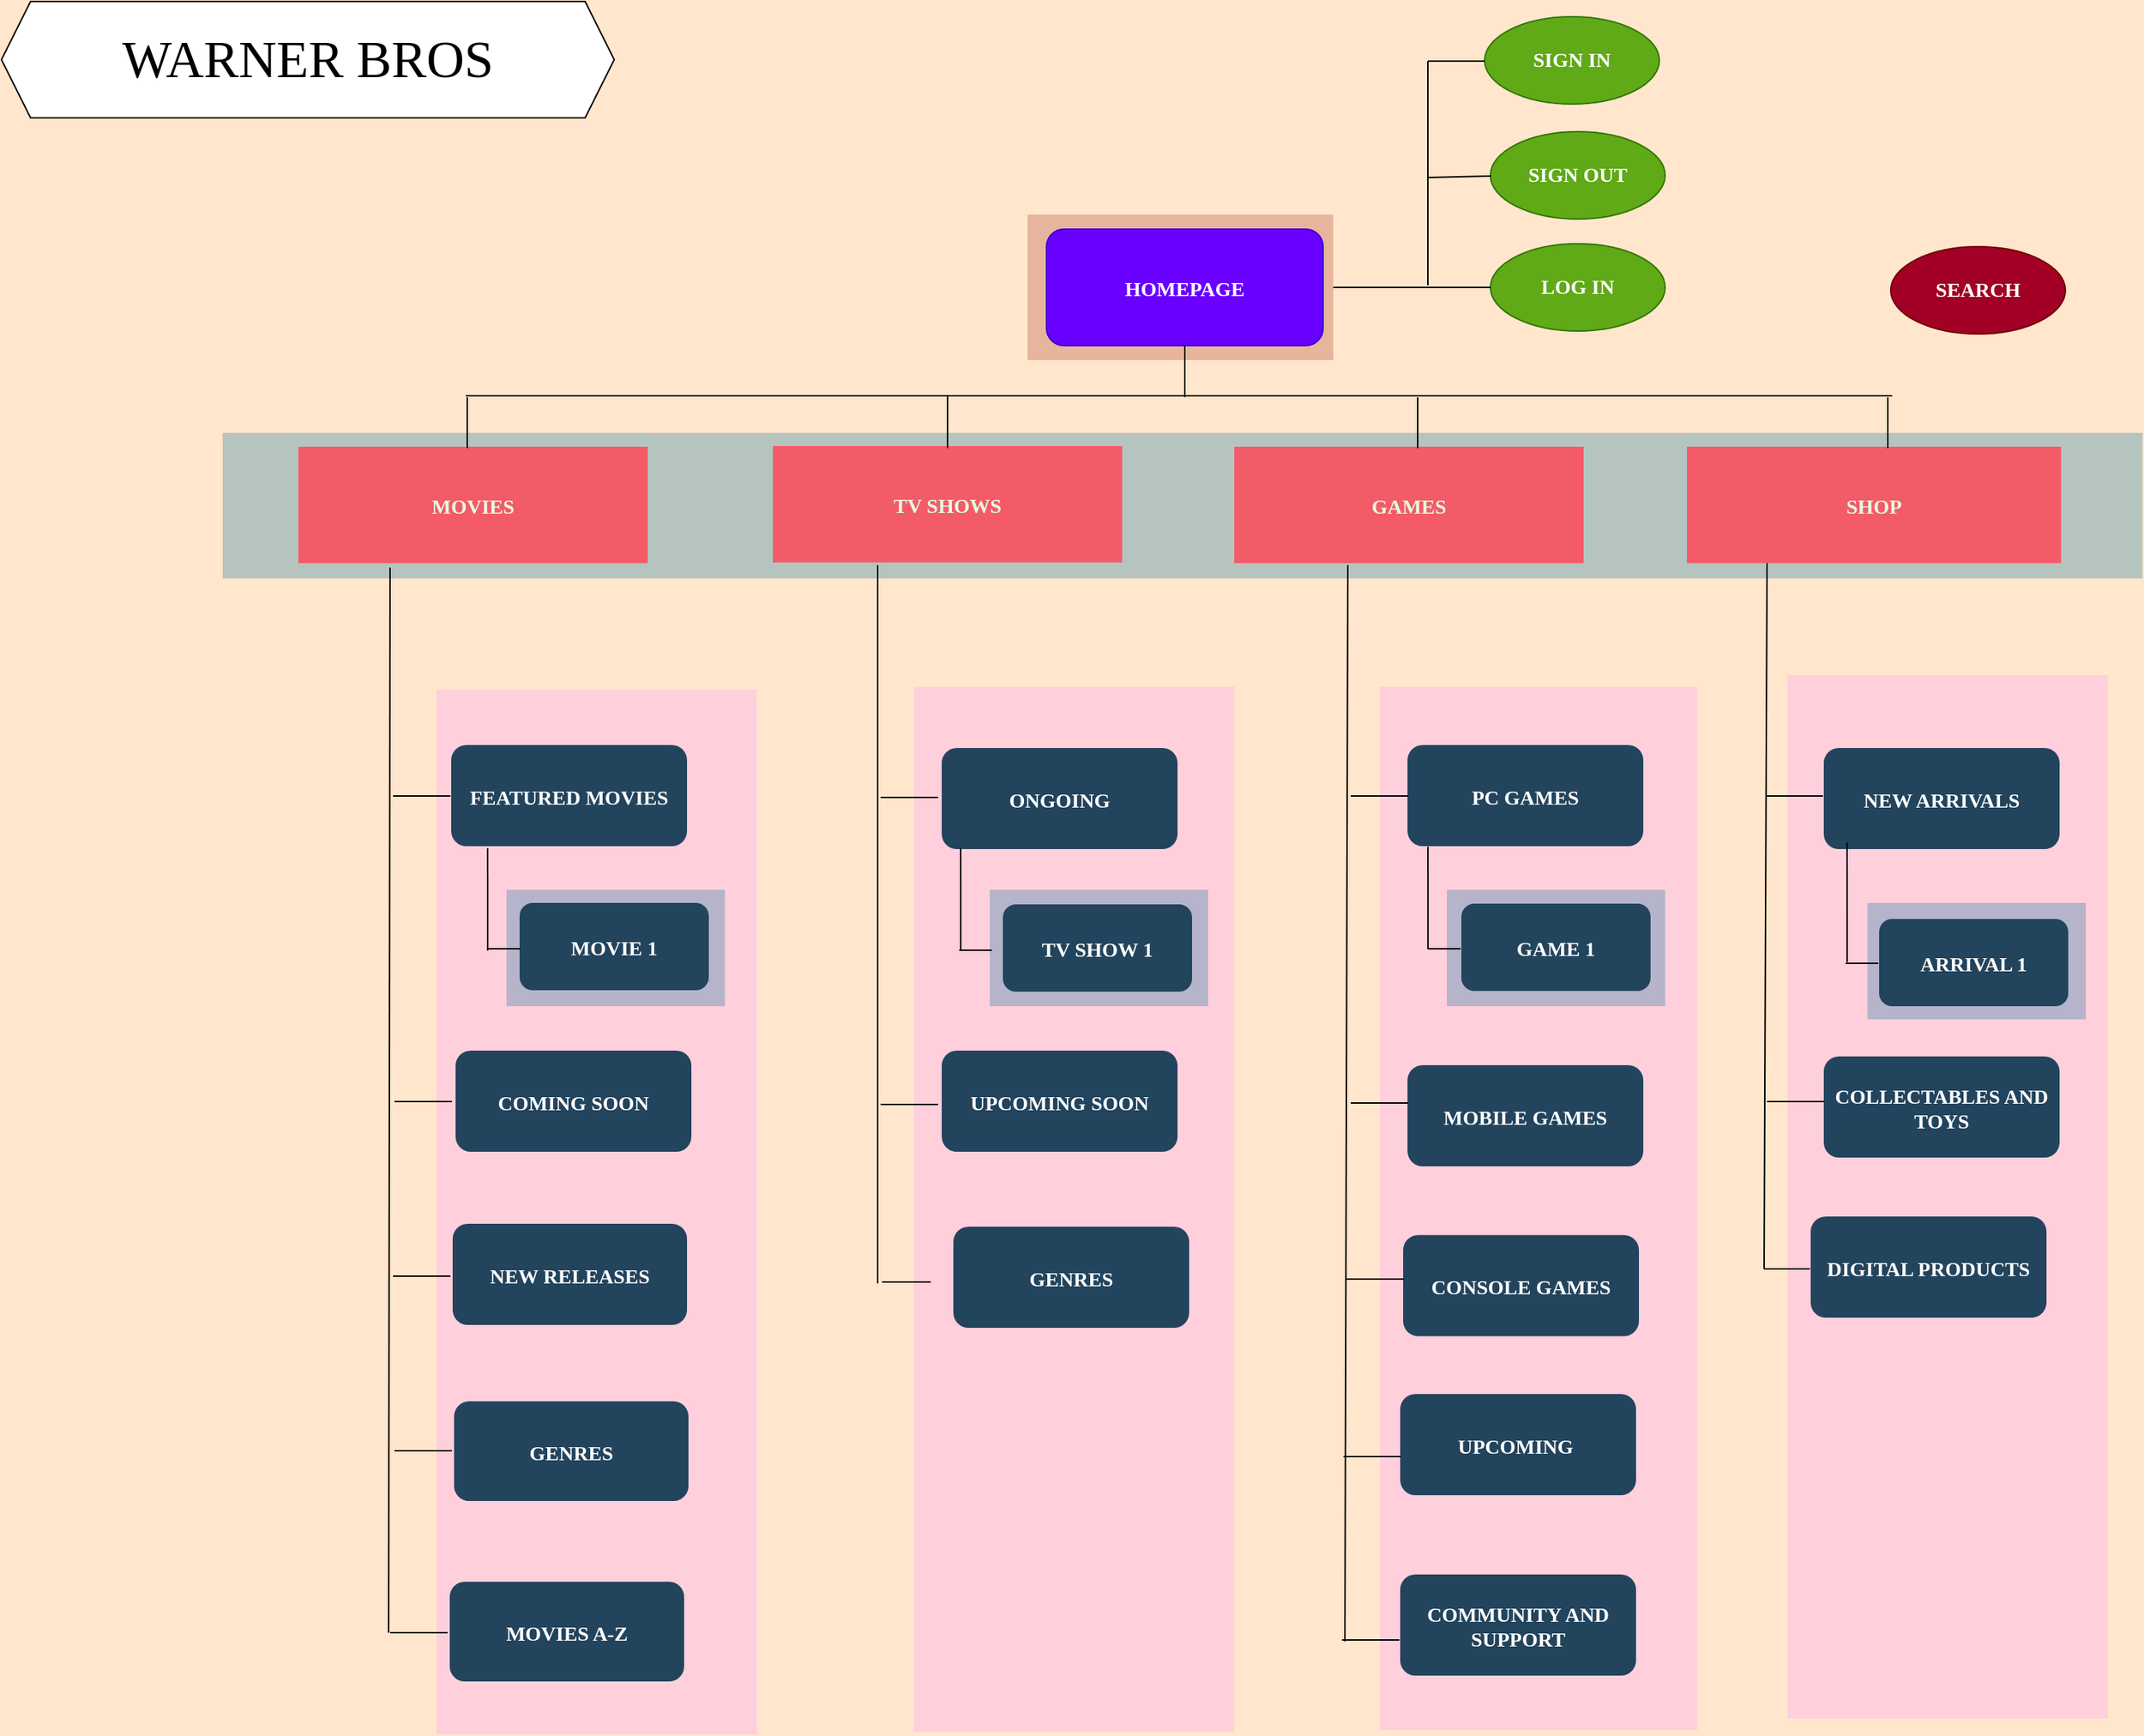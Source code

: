 <mxfile version="20.2.8" type="device"><diagram name="Page-1" id="2c0d36ab-eaac-3732-788b-9136903baeff"><mxGraphModel dx="2324" dy="1165" grid="0" gridSize="10" guides="1" tooltips="1" connect="1" arrows="1" fold="1" page="1" pageScale="1.5" pageWidth="1654" pageHeight="1169" background="#FFE6CC" math="0" shadow="0"><root><mxCell id="0"/><mxCell id="1" parent="0"/><mxCell id="123" value="" style="fillColor=#AE4132;strokeColor=none;opacity=30;" parent="1" vertex="1"><mxGeometry x="735" y="175.5" width="210" height="100.0" as="geometry"/></mxCell><mxCell id="122" value="" style="fillColor=#10739E;strokeColor=none;opacity=30;" parent="1" vertex="1"><mxGeometry x="182" y="325.5" width="1319" height="100" as="geometry"/></mxCell><mxCell id="118" value="" style="fillColor=#FF99FF;strokeColor=none;opacity=30;" parent="1" vertex="1"><mxGeometry x="329" y="502" width="220" height="718" as="geometry"/></mxCell><mxCell id="114" value="" style="fillColor=#10739E;strokeColor=none;opacity=30;" parent="1" vertex="1"><mxGeometry x="377.0" y="639.5" width="150" height="80" as="geometry"/></mxCell><mxCell id="2" value="HOMEPAGE" style="rounded=1;fillColor=#6a00ff;fontStyle=1;fontFamily=Tahoma;fontSize=14;fontColor=#ffffff;strokeColor=#3700CC;" parent="1" vertex="1"><mxGeometry x="748" y="185.5" width="190" height="80" as="geometry"/></mxCell><mxCell id="18" value="COMING SOON" style="rounded=1;fillColor=#23445D;gradientColor=none;strokeColor=none;fontColor=#FFFFFF;fontStyle=1;fontFamily=Tahoma;fontSize=14" parent="1" vertex="1"><mxGeometry x="342" y="750" width="162" height="69.5" as="geometry"/></mxCell><mxCell id="19" value="NEW RELEASES" style="rounded=1;fillColor=#23445D;gradientColor=none;strokeColor=none;fontColor=#FFFFFF;fontStyle=1;fontFamily=Tahoma;fontSize=14" parent="1" vertex="1"><mxGeometry x="340" y="869" width="161" height="69.5" as="geometry"/></mxCell><mxCell id="20" value="GENRES" style="rounded=1;fillColor=#23445D;gradientColor=none;strokeColor=none;fontColor=#FFFFFF;fontStyle=1;fontFamily=Tahoma;fontSize=14" parent="1" vertex="1"><mxGeometry x="341" y="991" width="161" height="68.5" as="geometry"/></mxCell><mxCell id="39" value="MOVIE 1" style="rounded=1;fillColor=#23445D;gradientColor=none;strokeColor=none;fontColor=#FFFFFF;fontStyle=1;fontFamily=Tahoma;fontSize=14" parent="1" vertex="1"><mxGeometry x="386" y="648.5" width="130" height="60" as="geometry"/></mxCell><mxCell id="IuNNNPwzlO2r5M0luUCu-126" value="MOVIES" style="rounded=0;fillColor=#F45B69;strokeColor=none;fontColor=#E4FDE1;fontStyle=1;fontFamily=Tahoma;fontSize=14;" parent="1" vertex="1"><mxGeometry x="234" y="335" width="240" height="80" as="geometry"/></mxCell><mxCell id="IuNNNPwzlO2r5M0luUCu-127" value="GAMES" style="rounded=0;fillColor=#F45B69;strokeColor=none;fontColor=#E4FDE1;fontStyle=1;fontFamily=Tahoma;fontSize=14;" parent="1" vertex="1"><mxGeometry x="877" y="335" width="240" height="80" as="geometry"/></mxCell><mxCell id="IuNNNPwzlO2r5M0luUCu-128" value="SHOP" style="rounded=0;fillColor=#F45B69;strokeColor=none;fontColor=#E4FDE1;fontStyle=1;fontFamily=Tahoma;fontSize=14;" parent="1" vertex="1"><mxGeometry x="1188" y="335" width="257" height="80" as="geometry"/></mxCell><mxCell id="IuNNNPwzlO2r5M0luUCu-130" value="TV SHOWS" style="rounded=0;fillColor=#F45B69;strokeColor=none;fontColor=#E4FDE1;fontStyle=1;fontFamily=Tahoma;fontSize=14;" parent="1" vertex="1"><mxGeometry x="560" y="334.5" width="240" height="80" as="geometry"/></mxCell><mxCell id="IuNNNPwzlO2r5M0luUCu-132" value="" style="endArrow=none;html=1;rounded=0;" parent="1" edge="1"><mxGeometry width="50" height="50" relative="1" as="geometry"><mxPoint x="349" y="300" as="sourcePoint"/><mxPoint x="1329" y="300" as="targetPoint"/></mxGeometry></mxCell><mxCell id="IuNNNPwzlO2r5M0luUCu-138" value="" style="endArrow=none;html=1;rounded=0;entryX=0.5;entryY=0;entryDx=0;entryDy=0;" parent="1" edge="1"><mxGeometry width="50" height="50" relative="1" as="geometry"><mxPoint x="350" y="301" as="sourcePoint"/><mxPoint x="350" y="336" as="targetPoint"/></mxGeometry></mxCell><mxCell id="IuNNNPwzlO2r5M0luUCu-139" value="" style="endArrow=none;html=1;rounded=0;entryX=0.5;entryY=0;entryDx=0;entryDy=0;" parent="1" edge="1"><mxGeometry width="50" height="50" relative="1" as="geometry"><mxPoint x="1326" y="301" as="sourcePoint"/><mxPoint x="1326" y="336" as="targetPoint"/></mxGeometry></mxCell><mxCell id="IuNNNPwzlO2r5M0luUCu-141" value="" style="endArrow=none;html=1;rounded=0;entryX=0.5;entryY=0;entryDx=0;entryDy=0;" parent="1" edge="1"><mxGeometry width="50" height="50" relative="1" as="geometry"><mxPoint x="680" y="300" as="sourcePoint"/><mxPoint x="680" y="336" as="targetPoint"/></mxGeometry></mxCell><mxCell id="IuNNNPwzlO2r5M0luUCu-142" value="" style="endArrow=none;html=1;rounded=0;exitX=0.175;exitY=1.067;exitDx=0;exitDy=0;exitPerimeter=0;" parent="1" edge="1"><mxGeometry width="50" height="50" relative="1" as="geometry"><mxPoint x="297" y="418.0" as="sourcePoint"/><mxPoint x="296" y="1150" as="targetPoint"/></mxGeometry></mxCell><mxCell id="IuNNNPwzlO2r5M0luUCu-143" value="FEATURED MOVIES" style="rounded=1;fillColor=#23445D;gradientColor=none;strokeColor=none;fontColor=#FFFFFF;fontStyle=1;fontFamily=Tahoma;fontSize=14" parent="1" vertex="1"><mxGeometry x="339" y="540" width="162" height="69.5" as="geometry"/></mxCell><mxCell id="IuNNNPwzlO2r5M0luUCu-148" value="" style="fillColor=#FF99FF;strokeColor=none;opacity=30;" parent="1" vertex="1"><mxGeometry x="657" y="500" width="220" height="718" as="geometry"/></mxCell><mxCell id="IuNNNPwzlO2r5M0luUCu-149" value="" style="endArrow=none;html=1;rounded=0;exitX=0.175;exitY=1.067;exitDx=0;exitDy=0;exitPerimeter=0;" parent="1" edge="1"><mxGeometry width="50" height="50" relative="1" as="geometry"><mxPoint x="632" y="416.36" as="sourcePoint"/><mxPoint x="632" y="910" as="targetPoint"/></mxGeometry></mxCell><mxCell id="IuNNNPwzlO2r5M0luUCu-150" value="" style="endArrow=none;html=1;rounded=0;exitX=0.175;exitY=1.067;exitDx=0;exitDy=0;exitPerimeter=0;" parent="1" edge="1"><mxGeometry width="50" height="50" relative="1" as="geometry"><mxPoint x="955" y="416.36" as="sourcePoint"/><mxPoint x="953" y="1156" as="targetPoint"/></mxGeometry></mxCell><mxCell id="IuNNNPwzlO2r5M0luUCu-151" value="" style="endArrow=none;html=1;rounded=0;" parent="1" edge="1"><mxGeometry width="50" height="50" relative="1" as="geometry"><mxPoint x="1243" y="415" as="sourcePoint"/><mxPoint x="1241" y="900" as="targetPoint"/></mxGeometry></mxCell><mxCell id="IuNNNPwzlO2r5M0luUCu-153" value="" style="fillColor=#FF99FF;strokeColor=none;opacity=30;" parent="1" vertex="1"><mxGeometry x="977" y="500" width="218" height="717" as="geometry"/></mxCell><mxCell id="IuNNNPwzlO2r5M0luUCu-155" value="" style="fillColor=#FF99FF;strokeColor=none;opacity=30;" parent="1" vertex="1"><mxGeometry x="1257" y="492" width="220" height="717" as="geometry"/></mxCell><mxCell id="IuNNNPwzlO2r5M0luUCu-157" value="ONGOING" style="rounded=1;fillColor=#23445D;gradientColor=none;strokeColor=none;fontColor=#FFFFFF;fontStyle=1;fontFamily=Tahoma;fontSize=14" parent="1" vertex="1"><mxGeometry x="676" y="542" width="162" height="69.5" as="geometry"/></mxCell><mxCell id="IuNNNPwzlO2r5M0luUCu-159" value="" style="fillColor=#10739E;strokeColor=none;opacity=30;" parent="1" vertex="1"><mxGeometry x="709.0" y="639.5" width="150" height="80" as="geometry"/></mxCell><mxCell id="IuNNNPwzlO2r5M0luUCu-160" value="UPCOMING SOON" style="rounded=1;fillColor=#23445D;gradientColor=none;strokeColor=none;fontColor=#FFFFFF;fontStyle=1;fontFamily=Tahoma;fontSize=14" parent="1" vertex="1"><mxGeometry x="676" y="750" width="162" height="69.5" as="geometry"/></mxCell><mxCell id="IuNNNPwzlO2r5M0luUCu-161" value="GENRES" style="rounded=1;fillColor=#23445D;gradientColor=none;strokeColor=none;fontColor=#FFFFFF;fontStyle=1;fontFamily=Tahoma;fontSize=14" parent="1" vertex="1"><mxGeometry x="684" y="871" width="162" height="69.5" as="geometry"/></mxCell><mxCell id="IuNNNPwzlO2r5M0luUCu-164" value="PC GAMES" style="rounded=1;fillColor=#23445D;gradientColor=none;strokeColor=none;fontColor=#FFFFFF;fontStyle=1;fontFamily=Tahoma;fontSize=14" parent="1" vertex="1"><mxGeometry x="996" y="540" width="162" height="69.5" as="geometry"/></mxCell><mxCell id="IuNNNPwzlO2r5M0luUCu-165" value="CONSOLE GAMES" style="rounded=1;fillColor=#23445D;gradientColor=none;strokeColor=none;fontColor=#FFFFFF;fontStyle=1;fontFamily=Tahoma;fontSize=14" parent="1" vertex="1"><mxGeometry x="993" y="876.75" width="162" height="69.5" as="geometry"/></mxCell><mxCell id="IuNNNPwzlO2r5M0luUCu-166" value="UPCOMING " style="rounded=1;fillColor=#23445D;gradientColor=none;strokeColor=none;fontColor=#FFFFFF;fontStyle=1;fontFamily=Tahoma;fontSize=14" parent="1" vertex="1"><mxGeometry x="991" y="986" width="162" height="69.5" as="geometry"/></mxCell><mxCell id="IuNNNPwzlO2r5M0luUCu-167" value="COMMUNITY AND&#10;SUPPORT" style="rounded=1;fillColor=#23445D;gradientColor=none;strokeColor=none;fontColor=#FFFFFF;fontStyle=1;fontFamily=Tahoma;fontSize=14" parent="1" vertex="1"><mxGeometry x="991" y="1110" width="162" height="69.5" as="geometry"/></mxCell><mxCell id="IuNNNPwzlO2r5M0luUCu-168" value="MOBILE GAMES" style="rounded=1;fillColor=#23445D;gradientColor=none;strokeColor=none;fontColor=#FFFFFF;fontStyle=1;fontFamily=Tahoma;fontSize=14" parent="1" vertex="1"><mxGeometry x="996" y="760" width="162" height="69.5" as="geometry"/></mxCell><mxCell id="IuNNNPwzlO2r5M0luUCu-170" value="NEW ARRIVALS" style="rounded=1;fillColor=#23445D;gradientColor=none;strokeColor=none;fontColor=#FFFFFF;fontStyle=1;fontFamily=Tahoma;fontSize=14" parent="1" vertex="1"><mxGeometry x="1282" y="542" width="162" height="69.5" as="geometry"/></mxCell><mxCell id="IuNNNPwzlO2r5M0luUCu-173" value="COLLECTABLES AND&#10;TOYS" style="rounded=1;fillColor=#23445D;gradientColor=none;strokeColor=none;fontColor=#FFFFFF;fontStyle=1;fontFamily=Tahoma;fontSize=14" parent="1" vertex="1"><mxGeometry x="1282" y="754" width="162" height="69.5" as="geometry"/></mxCell><mxCell id="IuNNNPwzlO2r5M0luUCu-175" value="DIGITAL PRODUCTS" style="rounded=1;fillColor=#23445D;gradientColor=none;strokeColor=none;fontColor=#FFFFFF;fontStyle=1;fontFamily=Tahoma;fontSize=14" parent="1" vertex="1"><mxGeometry x="1273" y="864" width="162" height="69.5" as="geometry"/></mxCell><mxCell id="IuNNNPwzlO2r5M0luUCu-182" value="" style="fillColor=#10739E;strokeColor=none;opacity=30;" parent="1" vertex="1"><mxGeometry x="1312" y="648.5" width="150" height="80" as="geometry"/></mxCell><mxCell id="IuNNNPwzlO2r5M0luUCu-184" value="TV SHOW 1" style="rounded=1;fillColor=#23445D;gradientColor=none;strokeColor=none;fontColor=#FFFFFF;fontStyle=1;fontFamily=Tahoma;fontSize=14" parent="1" vertex="1"><mxGeometry x="718" y="649.5" width="130" height="60" as="geometry"/></mxCell><mxCell id="IuNNNPwzlO2r5M0luUCu-185" value="" style="fillColor=#10739E;strokeColor=none;opacity=30;" parent="1" vertex="1"><mxGeometry x="1023.0" y="639.5" width="150" height="80" as="geometry"/></mxCell><mxCell id="IuNNNPwzlO2r5M0luUCu-186" value="GAME 1" style="rounded=1;fillColor=#23445D;gradientColor=none;strokeColor=none;fontColor=#FFFFFF;fontStyle=1;fontFamily=Tahoma;fontSize=14" parent="1" vertex="1"><mxGeometry x="1033" y="649" width="130" height="60" as="geometry"/></mxCell><mxCell id="IuNNNPwzlO2r5M0luUCu-187" value="ARRIVAL 1" style="rounded=1;fillColor=#23445D;gradientColor=none;strokeColor=none;fontColor=#FFFFFF;fontStyle=1;fontFamily=Tahoma;fontSize=14" parent="1" vertex="1"><mxGeometry x="1320" y="659.5" width="130" height="60" as="geometry"/></mxCell><mxCell id="IuNNNPwzlO2r5M0luUCu-189" value="" style="endArrow=none;html=1;rounded=0;entryX=0.009;entryY=0.575;entryDx=0;entryDy=0;entryPerimeter=0;" parent="1" edge="1"><mxGeometry width="50" height="50" relative="1" as="geometry"><mxPoint x="299" y="575" as="sourcePoint"/><mxPoint x="338.458" y="574.963" as="targetPoint"/></mxGeometry></mxCell><mxCell id="IuNNNPwzlO2r5M0luUCu-191" value="" style="endArrow=none;html=1;rounded=0;entryX=0.009;entryY=0.575;entryDx=0;entryDy=0;entryPerimeter=0;" parent="1" edge="1"><mxGeometry width="50" height="50" relative="1" as="geometry"><mxPoint x="300.0" y="785" as="sourcePoint"/><mxPoint x="339.458" y="784.963" as="targetPoint"/></mxGeometry></mxCell><mxCell id="IuNNNPwzlO2r5M0luUCu-192" value="" style="endArrow=none;html=1;rounded=0;entryX=0.009;entryY=0.575;entryDx=0;entryDy=0;entryPerimeter=0;" parent="1" edge="1"><mxGeometry width="50" height="50" relative="1" as="geometry"><mxPoint x="299.0" y="905" as="sourcePoint"/><mxPoint x="338.458" y="904.963" as="targetPoint"/></mxGeometry></mxCell><mxCell id="IuNNNPwzlO2r5M0luUCu-193" value="" style="endArrow=none;html=1;rounded=0;entryX=0.009;entryY=0.575;entryDx=0;entryDy=0;entryPerimeter=0;" parent="1" edge="1"><mxGeometry width="50" height="50" relative="1" as="geometry"><mxPoint x="300.0" y="1025" as="sourcePoint"/><mxPoint x="339.458" y="1024.963" as="targetPoint"/></mxGeometry></mxCell><mxCell id="IuNNNPwzlO2r5M0luUCu-194" value="" style="endArrow=none;html=1;rounded=0;entryX=0.009;entryY=0.575;entryDx=0;entryDy=0;entryPerimeter=0;" parent="1" edge="1"><mxGeometry width="50" height="50" relative="1" as="geometry"><mxPoint x="297.0" y="1150" as="sourcePoint"/><mxPoint x="336.458" y="1149.963" as="targetPoint"/></mxGeometry></mxCell><mxCell id="IuNNNPwzlO2r5M0luUCu-196" value="" style="endArrow=none;html=1;rounded=0;entryX=0.009;entryY=0.575;entryDx=0;entryDy=0;entryPerimeter=0;" parent="1" edge="1"><mxGeometry width="50" height="50" relative="1" as="geometry"><mxPoint x="635" y="909" as="sourcePoint"/><mxPoint x="668.458" y="908.963" as="targetPoint"/></mxGeometry></mxCell><mxCell id="IuNNNPwzlO2r5M0luUCu-197" value="" style="endArrow=none;html=1;rounded=0;entryX=0.009;entryY=0.575;entryDx=0;entryDy=0;entryPerimeter=0;" parent="1" edge="1"><mxGeometry width="50" height="50" relative="1" as="geometry"><mxPoint x="634" y="787" as="sourcePoint"/><mxPoint x="673.458" y="786.963" as="targetPoint"/></mxGeometry></mxCell><mxCell id="IuNNNPwzlO2r5M0luUCu-198" value="" style="endArrow=none;html=1;rounded=0;entryX=0.009;entryY=0.575;entryDx=0;entryDy=0;entryPerimeter=0;" parent="1" edge="1"><mxGeometry width="50" height="50" relative="1" as="geometry"><mxPoint x="634" y="576" as="sourcePoint"/><mxPoint x="673.458" y="575.963" as="targetPoint"/></mxGeometry></mxCell><mxCell id="IuNNNPwzlO2r5M0luUCu-200" value="" style="endArrow=none;html=1;rounded=0;entryX=0.009;entryY=0.575;entryDx=0;entryDy=0;entryPerimeter=0;" parent="1" edge="1"><mxGeometry width="50" height="50" relative="1" as="geometry"><mxPoint x="951" y="1155" as="sourcePoint"/><mxPoint x="990.458" y="1154.963" as="targetPoint"/></mxGeometry></mxCell><mxCell id="IuNNNPwzlO2r5M0luUCu-201" value="" style="endArrow=none;html=1;rounded=0;entryX=0.009;entryY=0.575;entryDx=0;entryDy=0;entryPerimeter=0;" parent="1" edge="1"><mxGeometry width="50" height="50" relative="1" as="geometry"><mxPoint x="952" y="1029" as="sourcePoint"/><mxPoint x="991.458" y="1028.963" as="targetPoint"/></mxGeometry></mxCell><mxCell id="IuNNNPwzlO2r5M0luUCu-202" value="" style="endArrow=none;html=1;rounded=0;entryX=0.009;entryY=0.575;entryDx=0;entryDy=0;entryPerimeter=0;" parent="1" edge="1"><mxGeometry width="50" height="50" relative="1" as="geometry"><mxPoint x="954" y="907" as="sourcePoint"/><mxPoint x="993.458" y="906.963" as="targetPoint"/></mxGeometry></mxCell><mxCell id="IuNNNPwzlO2r5M0luUCu-203" value="" style="endArrow=none;html=1;rounded=0;entryX=0.009;entryY=0.575;entryDx=0;entryDy=0;entryPerimeter=0;" parent="1" edge="1"><mxGeometry width="50" height="50" relative="1" as="geometry"><mxPoint x="957" y="786" as="sourcePoint"/><mxPoint x="996.458" y="785.963" as="targetPoint"/></mxGeometry></mxCell><mxCell id="IuNNNPwzlO2r5M0luUCu-204" value="" style="endArrow=none;html=1;rounded=0;entryX=0.009;entryY=0.575;entryDx=0;entryDy=0;entryPerimeter=0;" parent="1" edge="1"><mxGeometry width="50" height="50" relative="1" as="geometry"><mxPoint x="957" y="575" as="sourcePoint"/><mxPoint x="996.458" y="574.963" as="targetPoint"/></mxGeometry></mxCell><mxCell id="IuNNNPwzlO2r5M0luUCu-205" value="" style="endArrow=none;html=1;rounded=0;entryX=0.009;entryY=0.575;entryDx=0;entryDy=0;entryPerimeter=0;" parent="1" edge="1"><mxGeometry width="50" height="50" relative="1" as="geometry"><mxPoint x="1242" y="575" as="sourcePoint"/><mxPoint x="1281.458" y="574.963" as="targetPoint"/></mxGeometry></mxCell><mxCell id="IuNNNPwzlO2r5M0luUCu-206" value="" style="endArrow=none;html=1;rounded=0;entryX=0.009;entryY=0.575;entryDx=0;entryDy=0;entryPerimeter=0;" parent="1" edge="1"><mxGeometry width="50" height="50" relative="1" as="geometry"><mxPoint x="1243" y="785" as="sourcePoint"/><mxPoint x="1282.458" y="784.963" as="targetPoint"/></mxGeometry></mxCell><mxCell id="IuNNNPwzlO2r5M0luUCu-207" value="" style="endArrow=none;html=1;rounded=0;entryX=0.009;entryY=0.575;entryDx=0;entryDy=0;entryPerimeter=0;" parent="1" edge="1"><mxGeometry width="50" height="50" relative="1" as="geometry"><mxPoint x="1241" y="900" as="sourcePoint"/><mxPoint x="1272.458" y="899.963" as="targetPoint"/></mxGeometry></mxCell><mxCell id="IuNNNPwzlO2r5M0luUCu-215" value="" style="endArrow=none;html=1;rounded=0;entryX=0.009;entryY=0.575;entryDx=0;entryDy=0;entryPerimeter=0;" parent="1" edge="1"><mxGeometry width="50" height="50" relative="1" as="geometry"><mxPoint x="1297" y="690" as="sourcePoint"/><mxPoint x="1319.458" y="689.963" as="targetPoint"/></mxGeometry></mxCell><mxCell id="IuNNNPwzlO2r5M0luUCu-217" value="MOVIES A-Z" style="rounded=1;fillColor=#23445D;gradientColor=none;strokeColor=none;fontColor=#FFFFFF;fontStyle=1;fontFamily=Tahoma;fontSize=14" parent="1" vertex="1"><mxGeometry x="338" y="1115" width="161" height="68.5" as="geometry"/></mxCell><mxCell id="IuNNNPwzlO2r5M0luUCu-218" value="" style="endArrow=none;html=1;rounded=0;entryX=0.009;entryY=0.575;entryDx=0;entryDy=0;entryPerimeter=0;" parent="1" edge="1"><mxGeometry width="50" height="50" relative="1" as="geometry"><mxPoint x="1010" y="680" as="sourcePoint"/><mxPoint x="1032.458" y="679.963" as="targetPoint"/></mxGeometry></mxCell><mxCell id="IuNNNPwzlO2r5M0luUCu-219" value="" style="endArrow=none;html=1;rounded=0;entryX=0.009;entryY=0.575;entryDx=0;entryDy=0;entryPerimeter=0;" parent="1" edge="1"><mxGeometry width="50" height="50" relative="1" as="geometry"><mxPoint x="688" y="681" as="sourcePoint"/><mxPoint x="710.458" y="680.963" as="targetPoint"/></mxGeometry></mxCell><mxCell id="IuNNNPwzlO2r5M0luUCu-220" value="" style="endArrow=none;html=1;rounded=0;entryX=0.009;entryY=0.575;entryDx=0;entryDy=0;entryPerimeter=0;" parent="1" edge="1"><mxGeometry width="50" height="50" relative="1" as="geometry"><mxPoint x="364" y="680" as="sourcePoint"/><mxPoint x="386.458" y="679.963" as="targetPoint"/></mxGeometry></mxCell><mxCell id="IuNNNPwzlO2r5M0luUCu-222" value="" style="endArrow=none;html=1;rounded=0;exitX=0.182;exitY=0.153;exitDx=0;exitDy=0;exitPerimeter=0;entryX=0.164;entryY=0.251;entryDx=0;entryDy=0;entryPerimeter=0;" parent="1" edge="1"><mxGeometry width="50" height="50" relative="1" as="geometry"><mxPoint x="689.04" y="610.854" as="sourcePoint"/><mxPoint x="689.08" y="681.218" as="targetPoint"/></mxGeometry></mxCell><mxCell id="IuNNNPwzlO2r5M0luUCu-223" value="" style="endArrow=none;html=1;rounded=0;exitX=0.182;exitY=0.153;exitDx=0;exitDy=0;exitPerimeter=0;entryX=0.164;entryY=0.251;entryDx=0;entryDy=0;entryPerimeter=0;" parent="1" edge="1"><mxGeometry width="50" height="50" relative="1" as="geometry"><mxPoint x="1010.04" y="609.854" as="sourcePoint"/><mxPoint x="1010.08" y="680.218" as="targetPoint"/></mxGeometry></mxCell><mxCell id="IuNNNPwzlO2r5M0luUCu-224" value="" style="endArrow=none;html=1;rounded=0;entryX=0.164;entryY=0.251;entryDx=0;entryDy=0;entryPerimeter=0;" parent="1" edge="1"><mxGeometry width="50" height="50" relative="1" as="geometry"><mxPoint x="1298" y="607" as="sourcePoint"/><mxPoint x="1298.08" y="689.218" as="targetPoint"/></mxGeometry></mxCell><mxCell id="IuNNNPwzlO2r5M0luUCu-225" value="LOG IN" style="ellipse;whiteSpace=wrap;html=1;fontSize=14;fontFamily=Tahoma;fillColor=#60a917;strokeColor=#2D7600;fontColor=#ffffff;rounded=1;fontStyle=1;" parent="1" vertex="1"><mxGeometry x="1053" y="195.5" width="120" height="60" as="geometry"/></mxCell><mxCell id="IuNNNPwzlO2r5M0luUCu-227" value="SIGN OUT" style="ellipse;whiteSpace=wrap;html=1;fontSize=14;fontFamily=Tahoma;fillColor=#60a917;strokeColor=#2D7600;fontColor=#ffffff;rounded=1;fontStyle=1;" parent="1" vertex="1"><mxGeometry x="1053" y="118.5" width="120" height="60" as="geometry"/></mxCell><mxCell id="IuNNNPwzlO2r5M0luUCu-229" value="" style="endArrow=none;html=1;rounded=0;entryX=0;entryY=0.5;entryDx=0;entryDy=0;exitX=1;exitY=0.5;exitDx=0;exitDy=0;" parent="1" source="123" target="IuNNNPwzlO2r5M0luUCu-225" edge="1"><mxGeometry width="50" height="50" relative="1" as="geometry"><mxPoint x="960" y="224" as="sourcePoint"/><mxPoint x="999.458" y="223.963" as="targetPoint"/></mxGeometry></mxCell><mxCell id="IuNNNPwzlO2r5M0luUCu-230" value="" style="endArrow=none;html=1;rounded=0;entryX=0.009;entryY=0.575;entryDx=0;entryDy=0;entryPerimeter=0;" parent="1" edge="1"><mxGeometry width="50" height="50" relative="1" as="geometry"><mxPoint x="1010" y="150" as="sourcePoint"/><mxPoint x="1053.458" y="148.963" as="targetPoint"/></mxGeometry></mxCell><mxCell id="IuNNNPwzlO2r5M0luUCu-231" value="" style="endArrow=none;html=1;rounded=0;" parent="1" edge="1"><mxGeometry width="50" height="50" relative="1" as="geometry"><mxPoint x="1010" y="70" as="sourcePoint"/><mxPoint x="1010" y="224" as="targetPoint"/></mxGeometry></mxCell><mxCell id="IuNNNPwzlO2r5M0luUCu-232" value="SIGN IN" style="ellipse;whiteSpace=wrap;html=1;fontSize=14;fontFamily=Tahoma;fillColor=#60a917;strokeColor=#2D7600;fontColor=#ffffff;rounded=1;fontStyle=1;" parent="1" vertex="1"><mxGeometry x="1049" y="39.5" width="120" height="60" as="geometry"/></mxCell><mxCell id="IuNNNPwzlO2r5M0luUCu-233" value="" style="endArrow=none;html=1;rounded=0;" parent="1" edge="1"><mxGeometry width="50" height="50" relative="1" as="geometry"><mxPoint x="1010" y="70" as="sourcePoint"/><mxPoint x="1049" y="70" as="targetPoint"/></mxGeometry></mxCell><mxCell id="IuNNNPwzlO2r5M0luUCu-234" value="SEARCH" style="ellipse;whiteSpace=wrap;html=1;fontSize=14;fontFamily=Tahoma;fillColor=#a20025;strokeColor=#6F0000;rounded=1;fontStyle=1;fontColor=#ffffff;" parent="1" vertex="1"><mxGeometry x="1328" y="197.5" width="120" height="60" as="geometry"/></mxCell><mxCell id="nKOhXY8hgwZ1EFOZfB2A-125" value="&lt;font face=&quot;Comic Sans MS&quot; style=&quot;font-size: 36px;&quot;&gt;WARNER BROS&lt;/font&gt;" style="shape=hexagon;perimeter=hexagonPerimeter2;whiteSpace=wrap;html=1;fixedSize=1;fontSize=24;" parent="1" vertex="1"><mxGeometry x="30" y="29" width="421" height="80" as="geometry"/></mxCell><mxCell id="GaA1UVtB0nMpCa1lp095-123" value="" style="endArrow=none;html=1;rounded=0;entryX=0.5;entryY=0;entryDx=0;entryDy=0;" edge="1" parent="1"><mxGeometry width="50" height="50" relative="1" as="geometry"><mxPoint x="1003" y="301" as="sourcePoint"/><mxPoint x="1003" y="336" as="targetPoint"/></mxGeometry></mxCell><mxCell id="GaA1UVtB0nMpCa1lp095-124" value="" style="endArrow=none;html=1;rounded=0;" edge="1" parent="1" source="2"><mxGeometry width="50" height="50" relative="1" as="geometry"><mxPoint x="837" y="272" as="sourcePoint"/><mxPoint x="843" y="301" as="targetPoint"/></mxGeometry></mxCell><mxCell id="GaA1UVtB0nMpCa1lp095-127" value="" style="endArrow=none;html=1;rounded=0;exitX=0.182;exitY=0.153;exitDx=0;exitDy=0;exitPerimeter=0;entryX=0.164;entryY=0.251;entryDx=0;entryDy=0;entryPerimeter=0;" edge="1" parent="1"><mxGeometry width="50" height="50" relative="1" as="geometry"><mxPoint x="364.04" y="610.854" as="sourcePoint"/><mxPoint x="364.08" y="681.218" as="targetPoint"/></mxGeometry></mxCell></root></mxGraphModel></diagram></mxfile>